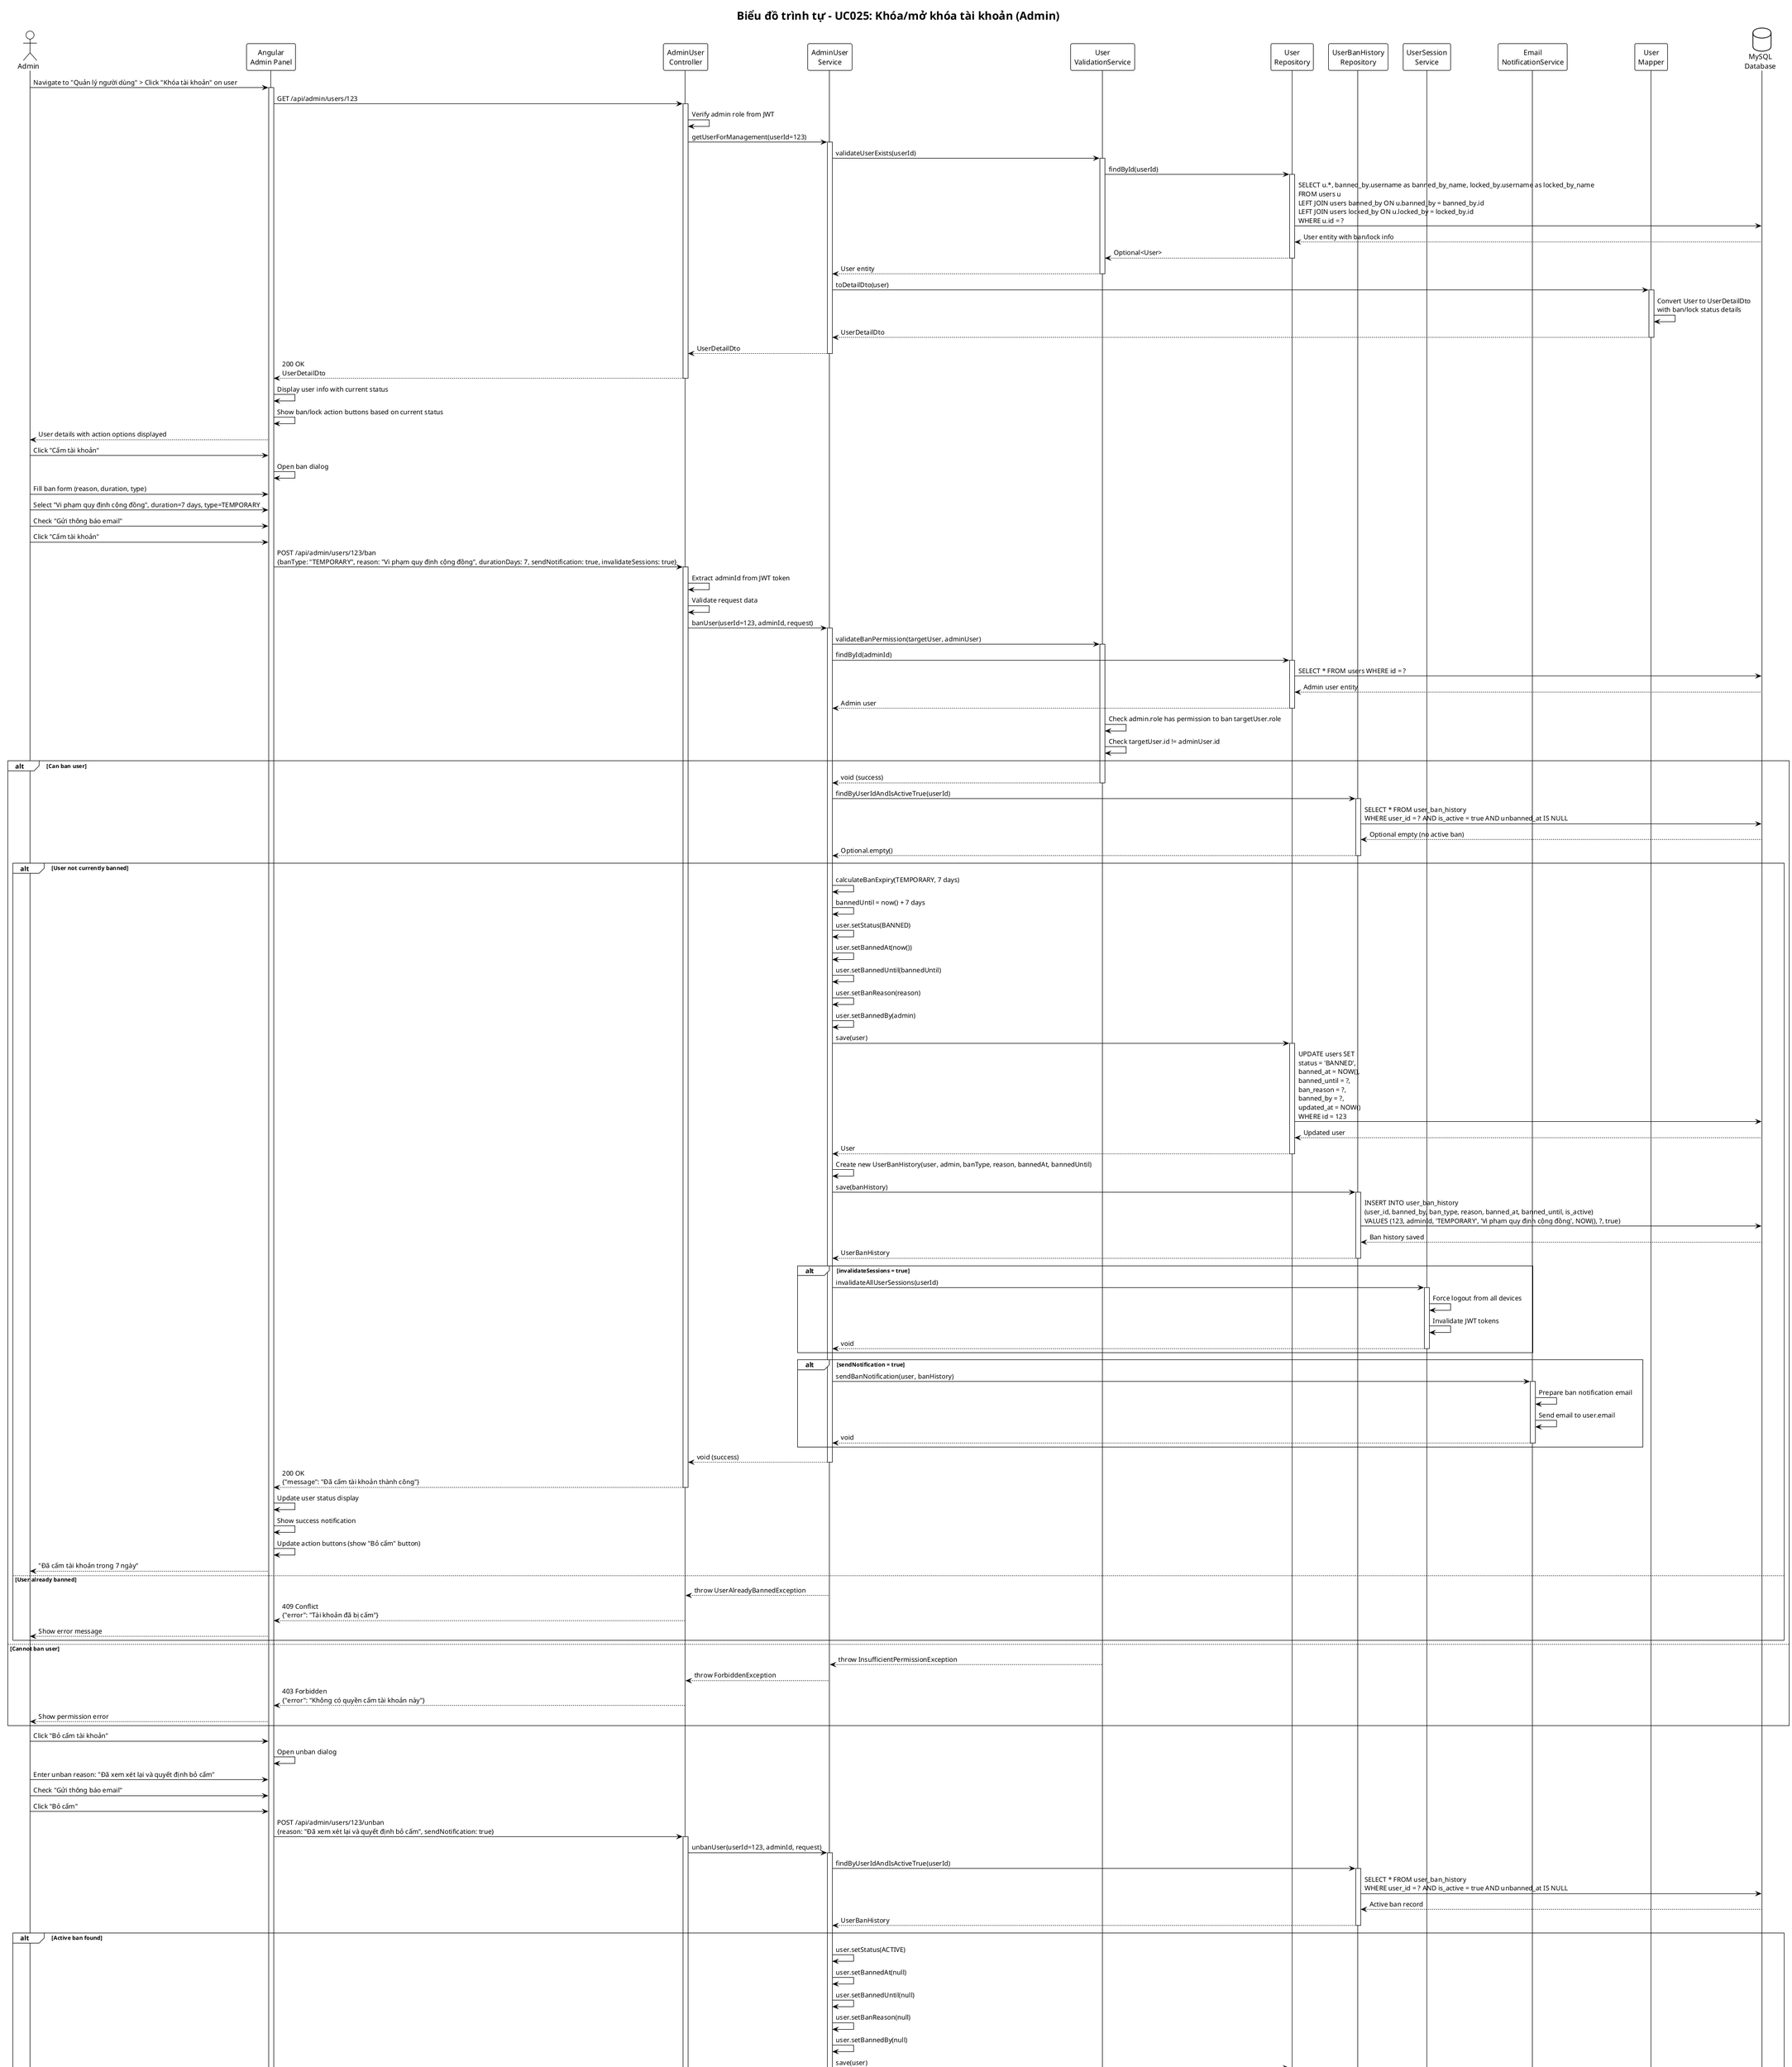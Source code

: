 @startuml UC025-Sequence-Diagram-Khoa-Mo-Khoa-Tai-Khoan
!theme plain

title Biểu đồ trình tự - UC025: Khóa/mở khóa tài khoản (Admin)

actor Admin
participant "Angular\nAdmin Panel" as Client
participant "AdminUser\nController" as Controller
participant "AdminUser\nService" as Service
participant "User\nValidationService" as ValidationService
participant "User\nRepository" as UserRepo
participant "UserBanHistory\nRepository" as BanHistoryRepo
participant "UserSession\nService" as SessionService
participant "Email\nNotificationService" as EmailService
participant "User\nMapper" as Mapper
database "MySQL\nDatabase" as DB

Admin -> Client: Navigate to "Quản lý người dùng" > Click "Khóa tài khoản" on user
activate Client

' Load user details
Client -> Controller: GET /api/admin/users/123
activate Controller

Controller -> Controller: Verify admin role from JWT

Controller -> Service: getUserForManagement(userId=123)
activate Service

Service -> ValidationService: validateUserExists(userId)
activate ValidationService
ValidationService -> UserRepo: findById(userId)
activate UserRepo
UserRepo -> DB: SELECT u.*, banned_by.username as banned_by_name, locked_by.username as locked_by_name\nFROM users u\nLEFT JOIN users banned_by ON u.banned_by = banned_by.id\nLEFT JOIN users locked_by ON u.locked_by = locked_by.id\nWHERE u.id = ?
DB --> UserRepo: User entity with ban/lock info
UserRepo --> ValidationService: Optional<User>
deactivate UserRepo
ValidationService --> Service: User entity
deactivate ValidationService

Service -> Mapper: toDetailDto(user)
activate Mapper
Mapper -> Mapper: Convert User to UserDetailDto\nwith ban/lock status details
Mapper --> Service: UserDetailDto
deactivate Mapper

Service --> Controller: UserDetailDto
deactivate Service

Controller --> Client: 200 OK\nUserDetailDto
deactivate Controller

Client -> Client: Display user info with current status
Client -> Client: Show ban/lock action buttons based on current status
Client --> Admin: User details with action options displayed

' Admin wants to ban user
Admin -> Client: Click "Cấm tài khoản"
Client -> Client: Open ban dialog
Admin -> Client: Fill ban form (reason, duration, type)
Admin -> Client: Select "Vi phạm quy định cộng đồng", duration=7 days, type=TEMPORARY
Admin -> Client: Check "Gửi thông báo email"
Admin -> Client: Click "Cấm tài khoản"

Client -> Controller: POST /api/admin/users/123/ban\n{banType: "TEMPORARY", reason: "Vi phạm quy định cộng đồng", durationDays: 7, sendNotification: true, invalidateSessions: true}
activate Controller

Controller -> Controller: Extract adminId from JWT token
Controller -> Controller: Validate request data

Controller -> Service: banUser(userId=123, adminId, request)
activate Service

' Validate ban permission
Service -> ValidationService: validateBanPermission(targetUser, adminUser)
activate ValidationService

Service -> UserRepo: findById(adminId)
activate UserRepo
UserRepo -> DB: SELECT * FROM users WHERE id = ?
DB --> UserRepo: Admin user entity
UserRepo --> Service: Admin user
deactivate UserRepo

ValidationService -> ValidationService: Check admin.role has permission to ban targetUser.role
ValidationService -> ValidationService: Check targetUser.id != adminUser.id
alt Can ban user
    ValidationService --> Service: void (success)
    deactivate ValidationService

    ' Check if user is already banned
    Service -> BanHistoryRepo: findByUserIdAndIsActiveTrue(userId)
    activate BanHistoryRepo
    BanHistoryRepo -> DB: SELECT * FROM user_ban_history\nWHERE user_id = ? AND is_active = true AND unbanned_at IS NULL
    DB --> BanHistoryRepo: Optional empty (no active ban)
    BanHistoryRepo --> Service: Optional.empty()
    deactivate BanHistoryRepo

    alt User not currently banned
        ' Calculate ban expiry
        Service -> Service: calculateBanExpiry(TEMPORARY, 7 days)
        Service -> Service: bannedUntil = now() + 7 days

        ' Update user status
        Service -> Service: user.setStatus(BANNED)
        Service -> Service: user.setBannedAt(now())
        Service -> Service: user.setBannedUntil(bannedUntil)
        Service -> Service: user.setBanReason(reason)
        Service -> Service: user.setBannedBy(admin)

        Service -> UserRepo: save(user)
        activate UserRepo
        UserRepo -> DB: UPDATE users SET\nstatus = 'BANNED',\nbanned_at = NOW(),\nbanned_until = ?,\nban_reason = ?,\nbanned_by = ?,\nupdated_at = NOW()\nWHERE id = 123
        DB --> UserRepo: Updated user
        UserRepo --> Service: User
        deactivate UserRepo

        ' Create ban history record
        Service -> Service: Create new UserBanHistory(user, admin, banType, reason, bannedAt, bannedUntil)
        Service -> BanHistoryRepo: save(banHistory)
        activate BanHistoryRepo
        BanHistoryRepo -> DB: INSERT INTO user_ban_history\n(user_id, banned_by, ban_type, reason, banned_at, banned_until, is_active)\nVALUES (123, adminId, 'TEMPORARY', 'Vi phạm quy định cộng đồng', NOW(), ?, true)
        DB --> BanHistoryRepo: Ban history saved
        BanHistoryRepo --> Service: UserBanHistory
        deactivate BanHistoryRepo

        ' Invalidate user sessions if requested
        alt invalidateSessions = true
            Service -> SessionService: invalidateAllUserSessions(userId)
            activate SessionService
            SessionService -> SessionService: Force logout from all devices
            SessionService -> SessionService: Invalidate JWT tokens
            SessionService --> Service: void
            deactivate SessionService
        end

        ' Send email notification if requested
        alt sendNotification = true
            Service -> EmailService: sendBanNotification(user, banHistory)
            activate EmailService
            EmailService -> EmailService: Prepare ban notification email
            EmailService -> EmailService: Send email to user.email
            EmailService --> Service: void
            deactivate EmailService
        end

        Service --> Controller: void (success)
        deactivate Service

        Controller --> Client: 200 OK\n{"message": "Đã cấm tài khoản thành công"}
        deactivate Controller

        Client -> Client: Update user status display
        Client -> Client: Show success notification
        Client -> Client: Update action buttons (show "Bỏ cấm" button)
        Client --> Admin: "Đã cấm tài khoản trong 7 ngày"

    else User already banned
        Service --> Controller: throw UserAlreadyBannedException
        Controller --> Client: 409 Conflict\n{"error": "Tài khoản đã bị cấm"}
        Client --> Admin: Show error message
    end

else Cannot ban user
    ValidationService --> Service: throw InsufficientPermissionException
    Service --> Controller: throw ForbiddenException
    Controller --> Client: 403 Forbidden\n{"error": "Không có quyền cấm tài khoản này"}
    Client --> Admin: Show permission error
end

' Admin wants to unban user
Admin -> Client: Click "Bỏ cấm tài khoản"
Client -> Client: Open unban dialog
Admin -> Client: Enter unban reason: "Đã xem xét lại và quyết định bỏ cấm"
Admin -> Client: Check "Gửi thông báo email"
Admin -> Client: Click "Bỏ cấm"

Client -> Controller: POST /api/admin/users/123/unban\n{reason: "Đã xem xét lại và quyết định bỏ cấm", sendNotification: true}
activate Controller

Controller -> Service: unbanUser(userId=123, adminId, request)
activate Service

' Find active ban
Service -> BanHistoryRepo: findByUserIdAndIsActiveTrue(userId)
activate BanHistoryRepo
BanHistoryRepo -> DB: SELECT * FROM user_ban_history\nWHERE user_id = ? AND is_active = true AND unbanned_at IS NULL
DB --> BanHistoryRepo: Active ban record
BanHistoryRepo --> Service: UserBanHistory
deactivate BanHistoryRepo

alt Active ban found
    ' Update user status
    Service -> Service: user.setStatus(ACTIVE)
    Service -> Service: user.setBannedAt(null)
    Service -> Service: user.setBannedUntil(null)
    Service -> Service: user.setBanReason(null)
    Service -> Service: user.setBannedBy(null)

    Service -> UserRepo: save(user)
    activate UserRepo
    UserRepo -> DB: UPDATE users SET\nstatus = 'ACTIVE',\nbanned_at = NULL,\nbanned_until = NULL,\nban_reason = NULL,\nbanned_by = NULL,\nupdated_at = NOW()\nWHERE id = 123
    DB --> UserRepo: Updated user
    UserRepo --> Service: User
    deactivate UserRepo

    ' Update ban history
    Service -> Service: banHistory.setUnbannedAt(now())
    Service -> Service: banHistory.setUnbannedBy(admin)
    Service -> Service: banHistory.setUnbanReason(reason)
    Service -> Service: banHistory.setActive(false)

    Service -> BanHistoryRepo: save(banHistory)
    activate BanHistoryRepo
    BanHistoryRepo -> DB: UPDATE user_ban_history SET\nunbanned_at = NOW(),\nunbanned_by = ?,\nunban_reason = ?,\nis_active = false\nWHERE id = ?
    DB --> BanHistoryRepo: Updated ban history
    BanHistoryRepo --> Service: UserBanHistory
    deactivate BanHistoryRepo

    ' Send unban notification if requested
    alt sendNotification = true
        Service -> EmailService: sendUnbanNotification(user, banHistory)
        activate EmailService
        EmailService -> EmailService: Prepare unban notification email
        EmailService -> EmailService: Send email to user.email
        EmailService --> Service: void
        deactivate EmailService
    end

    Service --> Controller: void (success)
    deactivate Service

    Controller --> Client: 200 OK\n{"message": "Đã bỏ cấm tài khoản thành công"}
    deactivate Controller

    Client -> Client: Update user status display
    Client -> Client: Show success notification
    Client -> Client: Update action buttons (show "Cấm" button)
    Client --> Admin: "Đã bỏ cấm tài khoản thành công"

else No active ban found
    Service --> Controller: throw UserNotBannedException
    Controller --> Client: 400 Bad Request\n{"error": "Tài khoản không bị cấm"}
    Client --> Admin: Show error message
end

' Admin wants to lock user temporarily
Admin -> Client: Click "Khóa tạm thời"
Client -> Client: Open lock dialog
Admin -> Client: Select lock reason: "SUSPICIOUS_ACTIVITY"
Admin -> Client: Enter custom reason: "Hoạt động đáng ngờ từ nhiều IP"
Admin -> Client: Set duration: 24 hours
Admin -> Client: Click "Khóa tài khoản"

Client -> Controller: POST /api/admin/users/123/lock\n{lockReason: "SUSPICIOUS_ACTIVITY", customReason: "...", lockDurationHours: 24, sendNotification: true, invalidateSessions: true}
activate Controller

Controller -> Service: lockUser(userId=123, adminId, request)
activate Service

' Update user status
Service -> Service: user.setStatus(LOCKED)
Service -> Service: user.setLockedAt(now())
Service -> Service: user.setLockedUntil(now() + 24 hours)
Service -> Service: user.setLockReason(customReason)
Service -> Service: user.setLockedBy(admin)

Service -> UserRepo: save(user)
activate UserRepo
UserRepo -> DB: UPDATE users SET\nstatus = 'LOCKED',\nlocked_at = NOW(),\nlocked_until = ?,\nlock_reason = ?,\nlocked_by = ?,\nupdated_at = NOW()\nWHERE id = 123
DB --> UserRepo: Updated user
UserRepo --> Service: User
deactivate UserRepo

' Invalidate sessions and send notification
Service -> SessionService: invalidateAllUserSessions(userId)
activate SessionService
SessionService --> Service: void
deactivate SessionService

Service -> EmailService: sendLockNotification(user, lockReason)
activate EmailService
EmailService --> Service: void
deactivate EmailService

Service --> Controller: void (success)
deactivate Service

Controller --> Client: 200 OK\n{"message": "Đã khóa tài khoản trong 24 giờ"}
deactivate Controller

Client -> Client: Update user status display
Client --> Admin: "Đã khóa tài khoản trong 24 giờ"

' Admin wants to view ban history
Admin -> Client: Click "Xem lịch sử cấm"

Client -> Controller: GET /api/admin/users/123/ban-history
activate Controller

Controller -> Service: getUserBanHistory(userId=123)
activate Service

Service -> BanHistoryRepo: findByUserIdOrderByBannedAtDesc(userId)
activate BanHistoryRepo
BanHistoryRepo -> DB: SELECT bh.*, banned_by.username as banned_by_name, unbanned_by.username as unbanned_by_name\nFROM user_ban_history bh\nJOIN users banned_by ON bh.banned_by = banned_by.id\nLEFT JOIN users unbanned_by ON bh.unbanned_by = unbanned_by.id\nWHERE bh.user_id = ?\nORDER BY bh.banned_at DESC
DB --> BanHistoryRepo: List<UserBanHistory> with admin info
BanHistoryRepo --> Service: List<UserBanHistory>
deactivate BanHistoryRepo

Service -> Mapper: toBanHistoryDtoList(histories)
activate Mapper
Mapper --> Service: List<UserBanHistoryDto>
deactivate Mapper

Service --> Controller: List<UserBanHistoryDto>
deactivate Service

Controller --> Client: 200 OK\nList<UserBanHistoryDto>
deactivate Controller

Client -> Client: Display ban history timeline
Client --> Admin: "Lịch sử: 3 lần bị cấm, 2 lần được bỏ cấm"

deactivate Client

@enduml
